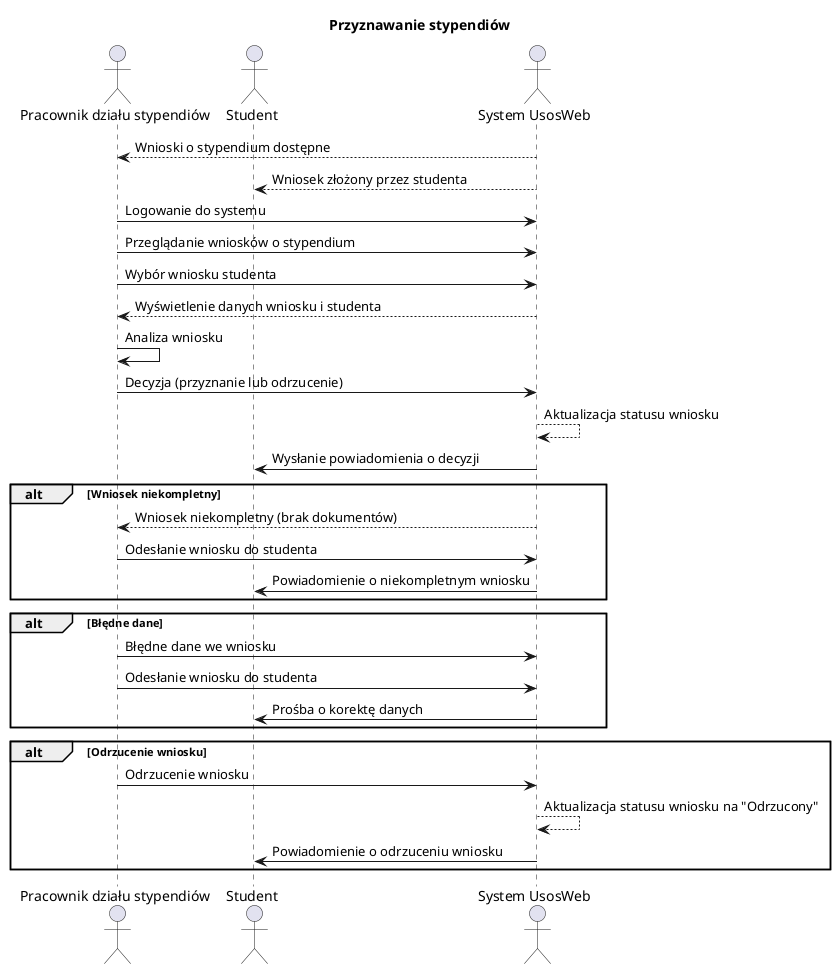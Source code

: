 @startuml zadanie2
actor "Pracownik działu stypendiów" as Worker
actor "Student" as Student
actor "System UsosWeb" as System

title "Przyznawanie stypendiów"

' Warunki początkowe
System --> Worker : Wnioski o stypendium dostępne
System --> Student : Wniosek złożony przez studenta

' Scenariusz główny
Worker -> System : Logowanie do systemu
Worker -> System : Przeglądanie wniosków o stypendium
Worker -> System : Wybór wniosku studenta
System --> Worker : Wyświetlenie danych wniosku i studenta
Worker -> Worker : Analiza wniosku
Worker -> System : Decyzja (przyznanie lub odrzucenie)
System --> System : Aktualizacja statusu wniosku
System -> Student : Wysłanie powiadomienia o decyzji

' Scenariusz alternatywny A: Wniosek niekompletny
alt Wniosek niekompletny
   System --> Worker : Wniosek niekompletny (brak dokumentów)
   Worker -> System : Odesłanie wniosku do studenta
   System -> Student : Powiadomienie o niekompletnym wniosku
end

' Scenariusz alternatywny B: Błędne dane
alt Błędne dane
   Worker -> System : Błędne dane we wniosku
   Worker -> System : Odesłanie wniosku do studenta
   System -> Student : Prośba o korektę danych
end

' Scenariusz alternatywny C: Odrzucenie wniosku
alt Odrzucenie wniosku
   Worker -> System : Odrzucenie wniosku
   System --> System : Aktualizacja statusu wniosku na "Odrzucony"
   System -> Student : Powiadomienie o odrzuceniu wniosku
end

@enduml